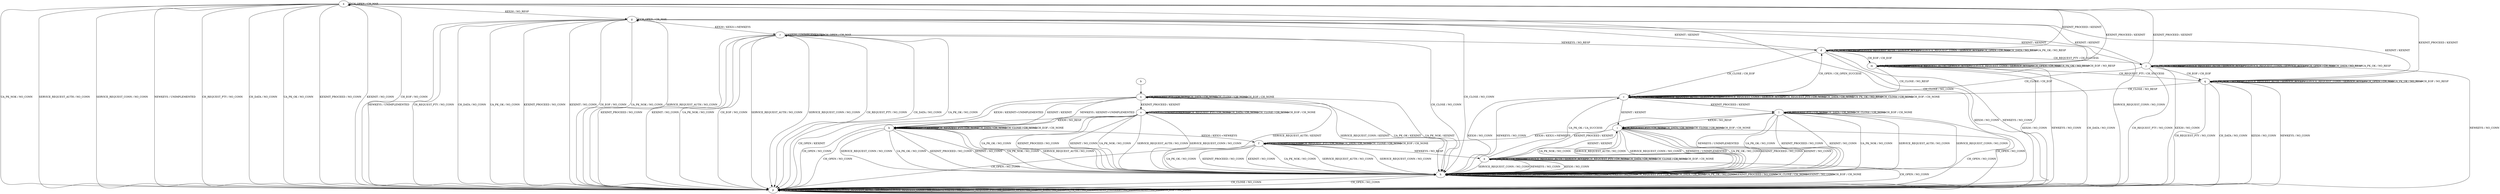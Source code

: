 digraph "" {
	graph ["Incoming time"=0.06552529335021973,
		"Outgoing time"=0.12513518333435059,
		Output="{'States': 18, 'Transitions': 222, 'Filename': '../results/ssh/DropBear-DropBear-z3-3.dot'}",
		Reference="{'States': 18, 'Transitions': 222, 'Filename': '../subjects/ssh/DropBear.dot'}",
		Solver=z3,
		Updated="{'States': 18, 'Transitions': 222, 'Filename': '../subjects/ssh/DropBear.dot'}",
		"f-measure"=1.0,
		precision=1.0,
		recall=1.0
	];
	a -> a	[key=0,
		label="CH_OPEN / CH_MAX"];
	a -> g	[key=0,
		label="KEX30 / NO_RESP"];
	a -> h	[key=0,
		label="CH_CLOSE / NO_CONN"];
	a -> p	[key=0,
		label="UA_PK_NOK / NO_CONN"];
	a -> p	[key=1,
		label="SERVICE_REQUEST_AUTH / NO_CONN"];
	a -> p	[key=2,
		label="SERVICE_REQUEST_CONN / NO_CONN"];
	a -> p	[key=3,
		label="NEWKEYS / UNIMPLEMENTED"];
	a -> p	[key=4,
		label="CH_REQUEST_PTY / NO_CONN"];
	a -> p	[key=5,
		label="CH_DATA / NO_CONN"];
	a -> p	[key=6,
		label="UA_PK_OK / NO_CONN"];
	a -> p	[key=7,
		label="KEXINIT_PROCEED / NO_CONN"];
	a -> p	[key=8,
		label="KEXINIT / NO_CONN"];
	a -> p	[key=9,
		label="CH_EOF / NO_CONN"];
	b -> n	[key=0];
	c -> c	[key=0,
		label="UA_PK_NOK / NO_RESP"];
	c -> c	[key=1,
		label="SERVICE_REQUEST_AUTH / SERVICE_ACCEPT"];
	c -> c	[key=2,
		label="SERVICE_REQUEST_CONN / SERVICE_ACCEPT"];
	c -> c	[key=3,
		label="CH_REQUEST_PTY / CH_NONE"];
	c -> c	[key=4,
		label="CH_DATA / CH_NONE"];
	c -> c	[key=5,
		label="UA_PK_OK / NO_RESP"];
	c -> c	[key=6,
		label="CH_CLOSE / CH_NONE"];
	c -> c	[key=7,
		label="CH_EOF / CH_NONE"];
	c -> d	[key=0,
		label="CH_OPEN / CH_OPEN_SUCCESS"];
	c -> h	[key=0,
		label="KEX30 / NO_CONN"];
	c -> h	[key=1,
		label="NEWKEYS / NO_CONN"];
	c -> i	[key=0,
		label="KEXINIT / KEXINIT"];
	c -> l	[key=0,
		label="KEXINIT_PROCEED / KEXINIT"];
	d -> a	[key=0,
		label="KEXINIT_PROCEED / KEXINIT"];
	d -> c	[key=0,
		label="CH_CLOSE / CH_EOF"];
	d -> d	[key=0,
		label="UA_PK_NOK / NO_RESP"];
	d -> d	[key=1,
		label="SERVICE_REQUEST_AUTH / SERVICE_ACCEPT"];
	d -> d	[key=2,
		label="SERVICE_REQUEST_CONN / SERVICE_ACCEPT"];
	d -> d	[key=3,
		label="CH_OPEN / CH_MAX"];
	d -> d	[key=4,
		label="CH_DATA / NO_RESP"];
	d -> d	[key=5,
		label="UA_PK_OK / NO_RESP"];
	d -> g	[key=0,
		label="KEXINIT / KEXINIT"];
	d -> j	[key=0,
		label="CH_REQUEST_PTY / CH_SUCCESS"];
	d -> m	[key=0,
		label="CH_EOF / CH_EOF"];
	d -> p	[key=0,
		label="KEX30 / NO_CONN"];
	d -> p	[key=1,
		label="NEWKEYS / NO_CONN"];
	e -> c	[key=0,
		label="UA_PK_OK / UA_SUCCESS"];
	e -> e	[key=0,
		label="UA_PK_NOK / UA_FAILURE"];
	e -> e	[key=1,
		label="SERVICE_REQUEST_AUTH / SERVICE_ACCEPT"];
	e -> e	[key=2,
		label="CH_REQUEST_PTY / CH_NONE"];
	e -> e	[key=3,
		label="CH_DATA / CH_NONE"];
	e -> e	[key=4,
		label="CH_CLOSE / CH_NONE"];
	e -> e	[key=5,
		label="CH_EOF / CH_NONE"];
	e -> h	[key=0,
		label="KEX30 / NO_CONN"];
	e -> h	[key=1,
		label="SERVICE_REQUEST_CONN / NO_CONN"];
	e -> h	[key=2,
		label="NEWKEYS / NO_CONN"];
	e -> i	[key=0,
		label="KEXINIT / KEXINIT"];
	e -> l	[key=0,
		label="KEXINIT_PROCEED / KEXINIT"];
	e -> p	[key=0,
		label="CH_OPEN / NO_CONN"];
	f -> e	[key=0,
		label="NEWKEYS / NO_RESP"];
	f -> f	[key=0,
		label="KEX30 / UNIMPLEMENTED"];
	f -> f	[key=1,
		label="CH_REQUEST_PTY / CH_NONE"];
	f -> f	[key=2,
		label="CH_DATA / CH_NONE"];
	f -> f	[key=3,
		label="CH_CLOSE / CH_NONE"];
	f -> f	[key=4,
		label="CH_EOF / CH_NONE"];
	f -> h	[key=0,
		label="UA_PK_NOK / NO_CONN"];
	f -> h	[key=1,
		label="SERVICE_REQUEST_AUTH / NO_CONN"];
	f -> h	[key=2,
		label="SERVICE_REQUEST_CONN / NO_CONN"];
	f -> h	[key=3,
		label="UA_PK_OK / NO_CONN"];
	f -> h	[key=4,
		label="KEXINIT_PROCEED / NO_CONN"];
	f -> h	[key=5,
		label="KEXINIT / NO_CONN"];
	f -> p	[key=0,
		label="CH_OPEN / NO_CONN"];
	g -> g	[key=0,
		label="CH_OPEN / CH_MAX"];
	g -> h	[key=0,
		label="CH_CLOSE / NO_CONN"];
	g -> p	[key=0,
		label="UA_PK_NOK / NO_CONN"];
	g -> p	[key=1,
		label="SERVICE_REQUEST_AUTH / NO_CONN"];
	g -> p	[key=2,
		label="SERVICE_REQUEST_CONN / NO_CONN"];
	g -> p	[key=3,
		label="NEWKEYS / UNIMPLEMENTED"];
	g -> p	[key=4,
		label="CH_REQUEST_PTY / NO_CONN"];
	g -> p	[key=5,
		label="CH_DATA / NO_CONN"];
	g -> p	[key=6,
		label="UA_PK_OK / NO_CONN"];
	g -> p	[key=7,
		label="KEXINIT_PROCEED / NO_CONN"];
	g -> p	[key=8,
		label="KEXINIT / NO_CONN"];
	g -> p	[key=9,
		label="CH_EOF / NO_CONN"];
	g -> r	[key=0,
		label="KEX30 / KEX31+NEWKEYS"];
	h -> h	[key=0,
		label="UA_PK_NOK / NO_CONN"];
	h -> h	[key=1,
		label="KEX30 / NO_CONN"];
	h -> h	[key=2,
		label="SERVICE_REQUEST_AUTH / NO_CONN"];
	h -> h	[key=3,
		label="SERVICE_REQUEST_CONN / NO_CONN"];
	h -> h	[key=4,
		label="NEWKEYS / NO_CONN"];
	h -> h	[key=5,
		label="CH_REQUEST_PTY / CH_NONE"];
	h -> h	[key=6,
		label="CH_DATA / CH_NONE"];
	h -> h	[key=7,
		label="UA_PK_OK / NO_CONN"];
	h -> h	[key=8,
		label="KEXINIT_PROCEED / NO_CONN"];
	h -> h	[key=9,
		label="CH_CLOSE / CH_NONE"];
	h -> h	[key=10,
		label="KEXINIT / NO_CONN"];
	h -> h	[key=11,
		label="CH_EOF / CH_NONE"];
	h -> p	[key=0,
		label="CH_OPEN / NO_CONN"];
	i -> f	[key=0,
		label="KEX30 / KEX31+NEWKEYS"];
	i -> h	[key=0,
		label="UA_PK_NOK / NO_CONN"];
	i -> h	[key=1,
		label="SERVICE_REQUEST_AUTH / NO_CONN"];
	i -> h	[key=2,
		label="SERVICE_REQUEST_CONN / NO_CONN"];
	i -> h	[key=3,
		label="NEWKEYS / UNIMPLEMENTED"];
	i -> h	[key=4,
		label="UA_PK_OK / NO_CONN"];
	i -> h	[key=5,
		label="KEXINIT_PROCEED / NO_CONN"];
	i -> h	[key=6,
		label="KEXINIT / NO_CONN"];
	i -> i	[key=0,
		label="CH_REQUEST_PTY / CH_NONE"];
	i -> i	[key=1,
		label="CH_DATA / CH_NONE"];
	i -> i	[key=2,
		label="CH_CLOSE / CH_NONE"];
	i -> i	[key=3,
		label="CH_EOF / CH_NONE"];
	i -> p	[key=0,
		label="CH_OPEN / NO_CONN"];
	j -> a	[key=0,
		label="KEXINIT_PROCEED / KEXINIT"];
	j -> c	[key=0,
		label="CH_CLOSE / CH_EOF"];
	j -> g	[key=0,
		label="KEXINIT / KEXINIT"];
	j -> j	[key=0,
		label="UA_PK_NOK / NO_RESP"];
	j -> j	[key=1,
		label="SERVICE_REQUEST_AUTH / SERVICE_ACCEPT"];
	j -> j	[key=2,
		label="SERVICE_REQUEST_CONN / SERVICE_ACCEPT"];
	j -> j	[key=3,
		label="CH_OPEN / CH_MAX"];
	j -> j	[key=4,
		label="CH_DATA / NO_RESP"];
	j -> j	[key=5,
		label="UA_PK_OK / NO_RESP"];
	j -> p	[key=0,
		label="KEX30 / NO_CONN"];
	j -> p	[key=1,
		label="NEWKEYS / NO_CONN"];
	j -> p	[key=2,
		label="CH_REQUEST_PTY / NO_CONN"];
	j -> q	[key=0,
		label="CH_EOF / CH_EOF"];
	k -> f	[key=0,
		label="KEX30 / KEX31+NEWKEYS"];
	k -> h	[key=0,
		label="UA_PK_NOK / NO_CONN"];
	k -> h	[key=1,
		label="SERVICE_REQUEST_AUTH / NO_CONN"];
	k -> h	[key=2,
		label="SERVICE_REQUEST_CONN / NO_CONN"];
	k -> h	[key=3,
		label="UA_PK_OK / NO_CONN"];
	k -> h	[key=4,
		label="KEXINIT_PROCEED / NO_CONN"];
	k -> h	[key=5,
		label="KEXINIT / NO_CONN"];
	k -> k	[key=0,
		label="NEWKEYS / UNIMPLEMENTED"];
	k -> k	[key=1,
		label="CH_REQUEST_PTY / CH_NONE"];
	k -> k	[key=2,
		label="CH_DATA / CH_NONE"];
	k -> k	[key=3,
		label="CH_CLOSE / CH_NONE"];
	k -> k	[key=4,
		label="CH_EOF / CH_NONE"];
	k -> p	[key=0,
		label="CH_OPEN / NO_CONN"];
	l -> h	[key=0,
		label="UA_PK_NOK / NO_CONN"];
	l -> h	[key=1,
		label="SERVICE_REQUEST_AUTH / NO_CONN"];
	l -> h	[key=2,
		label="SERVICE_REQUEST_CONN / NO_CONN"];
	l -> h	[key=3,
		label="NEWKEYS / UNIMPLEMENTED"];
	l -> h	[key=4,
		label="UA_PK_OK / NO_CONN"];
	l -> h	[key=5,
		label="KEXINIT_PROCEED / NO_CONN"];
	l -> h	[key=6,
		label="KEXINIT / NO_CONN"];
	l -> i	[key=0,
		label="KEX30 / NO_RESP"];
	l -> l	[key=0,
		label="CH_REQUEST_PTY / CH_NONE"];
	l -> l	[key=1,
		label="CH_DATA / CH_NONE"];
	l -> l	[key=2,
		label="CH_CLOSE / CH_NONE"];
	l -> l	[key=3,
		label="CH_EOF / CH_NONE"];
	l -> p	[key=0,
		label="CH_OPEN / NO_CONN"];
	m -> a	[key=0,
		label="KEXINIT_PROCEED / KEXINIT"];
	m -> c	[key=0,
		label="CH_CLOSE / NO_RESP"];
	m -> g	[key=0,
		label="KEXINIT / KEXINIT"];
	m -> m	[key=0,
		label="UA_PK_NOK / NO_RESP"];
	m -> m	[key=1,
		label="SERVICE_REQUEST_AUTH / SERVICE_ACCEPT"];
	m -> m	[key=2,
		label="SERVICE_REQUEST_CONN / SERVICE_ACCEPT"];
	m -> m	[key=3,
		label="CH_OPEN / CH_MAX"];
	m -> m	[key=4,
		label="UA_PK_OK / NO_RESP"];
	m -> m	[key=5,
		label="CH_EOF / NO_RESP"];
	m -> p	[key=0,
		label="KEX30 / NO_CONN"];
	m -> p	[key=1,
		label="NEWKEYS / NO_CONN"];
	m -> p	[key=2,
		label="CH_DATA / NO_CONN"];
	m -> q	[key=0,
		label="CH_REQUEST_PTY / CH_SUCCESS"];
	n -> h	[key=0,
		label="UA_PK_NOK / KEXINIT"];
	n -> h	[key=1,
		label="SERVICE_REQUEST_AUTH / KEXINIT"];
	n -> h	[key=2,
		label="SERVICE_REQUEST_CONN / KEXINIT"];
	n -> h	[key=3,
		label="UA_PK_OK / KEXINIT"];
	n -> k	[key=0,
		label="KEX30 / KEXINIT+UNIMPLEMENTED"];
	n -> k	[key=1,
		label="NEWKEYS / KEXINIT+UNIMPLEMENTED"];
	n -> k	[key=2,
		label="KEXINIT / KEXINIT"];
	n -> n	[key=0,
		label="CH_REQUEST_PTY / CH_NONE"];
	n -> n	[key=1,
		label="CH_DATA / CH_NONE"];
	n -> n	[key=2,
		label="CH_CLOSE / CH_NONE"];
	n -> n	[key=3,
		label="CH_EOF / CH_NONE"];
	n -> o	[key=0,
		label="KEXINIT_PROCEED / KEXINIT"];
	n -> p	[key=0,
		label="CH_OPEN / KEXINIT"];
	o -> h	[key=0,
		label="UA_PK_NOK / NO_CONN"];
	o -> h	[key=1,
		label="SERVICE_REQUEST_AUTH / NO_CONN"];
	o -> h	[key=2,
		label="SERVICE_REQUEST_CONN / NO_CONN"];
	o -> h	[key=3,
		label="UA_PK_OK / NO_CONN"];
	o -> h	[key=4,
		label="KEXINIT_PROCEED / NO_CONN"];
	o -> h	[key=5,
		label="KEXINIT / NO_CONN"];
	o -> k	[key=0,
		label="KEX30 / NO_RESP"];
	o -> o	[key=0,
		label="NEWKEYS / UNIMPLEMENTED"];
	o -> o	[key=1,
		label="CH_REQUEST_PTY / CH_NONE"];
	o -> o	[key=2,
		label="CH_DATA / CH_NONE"];
	o -> o	[key=3,
		label="CH_CLOSE / CH_NONE"];
	o -> o	[key=4,
		label="CH_EOF / CH_NONE"];
	o -> p	[key=0,
		label="CH_OPEN / NO_CONN"];
	p -> h	[key=0,
		label="CH_CLOSE / NO_CONN"];
	p -> p	[key=0,
		label="UA_PK_NOK / NO_CONN"];
	p -> p	[key=1,
		label="KEX30 / NO_CONN"];
	p -> p	[key=2,
		label="SERVICE_REQUEST_AUTH / NO_CONN"];
	p -> p	[key=3,
		label="SERVICE_REQUEST_CONN / NO_CONN"];
	p -> p	[key=4,
		label="NEWKEYS / NO_CONN"];
	p -> p	[key=5,
		label="CH_REQUEST_PTY / NO_CONN"];
	p -> p	[key=6,
		label="CH_OPEN / CH_MAX"];
	p -> p	[key=7,
		label="CH_DATA / NO_CONN"];
	p -> p	[key=8,
		label="UA_PK_OK / NO_CONN"];
	p -> p	[key=9,
		label="KEXINIT_PROCEED / NO_CONN"];
	p -> p	[key=10,
		label="KEXINIT / NO_CONN"];
	p -> p	[key=11,
		label="CH_EOF / NO_CONN"];
	q -> a	[key=0,
		label="KEXINIT_PROCEED / KEXINIT"];
	q -> c	[key=0,
		label="CH_CLOSE / NO_RESP"];
	q -> g	[key=0,
		label="KEXINIT / KEXINIT"];
	q -> p	[key=0,
		label="KEX30 / NO_CONN"];
	q -> p	[key=1,
		label="NEWKEYS / NO_CONN"];
	q -> p	[key=2,
		label="CH_REQUEST_PTY / NO_CONN"];
	q -> p	[key=3,
		label="CH_DATA / NO_CONN"];
	q -> q	[key=0,
		label="UA_PK_NOK / NO_RESP"];
	q -> q	[key=1,
		label="SERVICE_REQUEST_AUTH / SERVICE_ACCEPT"];
	q -> q	[key=2,
		label="SERVICE_REQUEST_CONN / SERVICE_ACCEPT"];
	q -> q	[key=3,
		label="CH_OPEN / CH_MAX"];
	q -> q	[key=4,
		label="UA_PK_OK / NO_RESP"];
	q -> q	[key=5,
		label="CH_EOF / NO_RESP"];
	r -> d	[key=0,
		label="NEWKEYS / NO_RESP"];
	r -> h	[key=0,
		label="CH_CLOSE / NO_CONN"];
	r -> p	[key=0,
		label="UA_PK_NOK / NO_CONN"];
	r -> p	[key=1,
		label="SERVICE_REQUEST_AUTH / NO_CONN"];
	r -> p	[key=2,
		label="SERVICE_REQUEST_CONN / NO_CONN"];
	r -> p	[key=3,
		label="CH_REQUEST_PTY / NO_CONN"];
	r -> p	[key=4,
		label="CH_DATA / NO_CONN"];
	r -> p	[key=5,
		label="UA_PK_OK / NO_CONN"];
	r -> p	[key=6,
		label="KEXINIT_PROCEED / NO_CONN"];
	r -> p	[key=7,
		label="KEXINIT / NO_CONN"];
	r -> p	[key=8,
		label="CH_EOF / NO_CONN"];
	r -> r	[key=0,
		label="KEX30 / UNIMPLEMENTED"];
	r -> r	[key=1,
		label="CH_OPEN / CH_MAX"];
}
